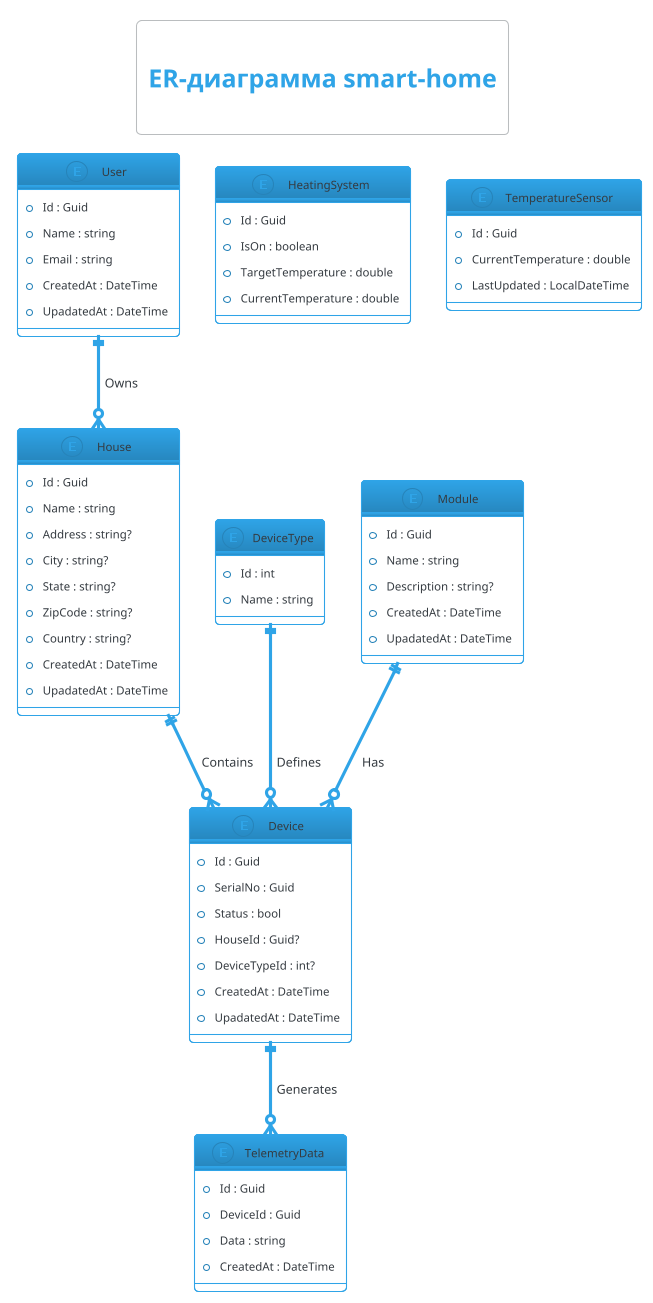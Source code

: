 @startuml
!theme cerulean-outline
title \n= ER-диаграмма smart-home\n

entity "User" as User {
    + Id : Guid
    + Name : string
    + Email : string
    + CreatedAt : DateTime
    + UpadatedAt : DateTime
}

entity "Device" as Device {
    + Id : Guid
    + SerialNo : Guid
    + Status : bool
    + HouseId : Guid?
    + DeviceTypeId : int?
    + CreatedAt : DateTime
    + UpadatedAt : DateTime
}

entity "DeviceType" as DeviceType {
    + Id : int
    + Name : string
}

entity "House" as House {
    + Id : Guid
    + Name : string
    + Address : string?
    + City : string?
    + State : string?
    + ZipCode : string?
    + Country : string?
    + CreatedAt : DateTime
    + UpadatedAt : DateTime
}

entity "Module" as Module {
    + Id : Guid
    + Name : string
    + Description : string?
    + CreatedAt : DateTime
    + UpadatedAt : DateTime
}

entity "HeatingSystem" as HeatingSystem {
    + Id : Guid
    + IsOn : boolean
    + TargetTemperature : double
    + CurrentTemperature : double
}

entity "TemperatureSensor" as TemperatureSensor {
    + Id : Guid
    + CurrentTemperature : double
    + LastUpdated : LocalDateTime
}

entity "TelemetryData" as TelemetryData {
    + Id : Guid
    + DeviceId : Guid
    + Data : string
    + CreatedAt : DateTime
}

' Define relationships using the notation
House ||--o{ Device : "Contains"
DeviceType ||--o{ Device : "Defines"
Device ||--o{ TelemetryData : "Generates"
Module ||--o{ Device : "Has"
User ||--o{ House : "Owns"

' Display settings
skinparam entity {
    BackgroundColor #E0E0E0
    BorderColor #000000
}
skinparam rectangle {
    BackgroundColor #FFFFFF
}

@enduml
